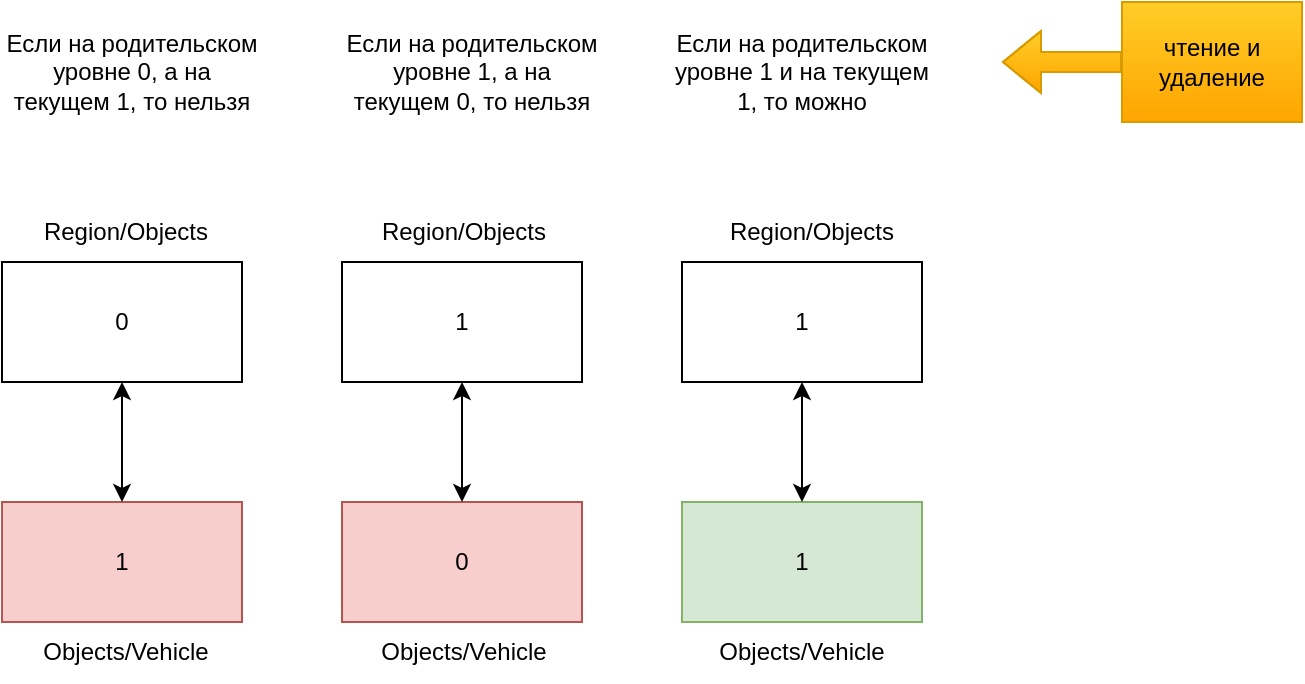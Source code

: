 <mxfile version="24.0.7" type="github">
  <diagram name="Страница — 1" id="iKRGOs-kZH4LMtyvEoL7">
    <mxGraphModel dx="1195" dy="653" grid="1" gridSize="10" guides="1" tooltips="1" connect="1" arrows="1" fold="1" page="1" pageScale="1" pageWidth="827" pageHeight="1169" math="0" shadow="0">
      <root>
        <mxCell id="0" />
        <mxCell id="1" parent="0" />
        <mxCell id="6E6YvKyOXuB3MpSZR_gs-1" value="0" style="rounded=0;whiteSpace=wrap;html=1;" vertex="1" parent="1">
          <mxGeometry x="110" y="170" width="120" height="60" as="geometry" />
        </mxCell>
        <mxCell id="6E6YvKyOXuB3MpSZR_gs-2" value="1" style="rounded=0;whiteSpace=wrap;html=1;fillColor=#f8cecc;strokeColor=#b85450;" vertex="1" parent="1">
          <mxGeometry x="110" y="290" width="120" height="60" as="geometry" />
        </mxCell>
        <mxCell id="6E6YvKyOXuB3MpSZR_gs-3" value="" style="endArrow=classic;startArrow=classic;html=1;rounded=0;entryX=0.5;entryY=1;entryDx=0;entryDy=0;" edge="1" parent="1" source="6E6YvKyOXuB3MpSZR_gs-2" target="6E6YvKyOXuB3MpSZR_gs-1">
          <mxGeometry width="50" height="50" relative="1" as="geometry">
            <mxPoint x="440" y="420" as="sourcePoint" />
            <mxPoint x="490" y="370" as="targetPoint" />
          </mxGeometry>
        </mxCell>
        <mxCell id="6E6YvKyOXuB3MpSZR_gs-6" value="1" style="rounded=0;whiteSpace=wrap;html=1;" vertex="1" parent="1">
          <mxGeometry x="280" y="170" width="120" height="60" as="geometry" />
        </mxCell>
        <mxCell id="6E6YvKyOXuB3MpSZR_gs-7" value="0" style="rounded=0;whiteSpace=wrap;html=1;fillColor=#f8cecc;strokeColor=#b85450;" vertex="1" parent="1">
          <mxGeometry x="280" y="290" width="120" height="60" as="geometry" />
        </mxCell>
        <mxCell id="6E6YvKyOXuB3MpSZR_gs-8" value="" style="endArrow=classic;startArrow=classic;html=1;rounded=0;entryX=0.5;entryY=1;entryDx=0;entryDy=0;" edge="1" source="6E6YvKyOXuB3MpSZR_gs-7" target="6E6YvKyOXuB3MpSZR_gs-6" parent="1">
          <mxGeometry width="50" height="50" relative="1" as="geometry">
            <mxPoint x="610" y="420" as="sourcePoint" />
            <mxPoint x="660" y="370" as="targetPoint" />
          </mxGeometry>
        </mxCell>
        <mxCell id="6E6YvKyOXuB3MpSZR_gs-9" value="1" style="rounded=0;whiteSpace=wrap;html=1;" vertex="1" parent="1">
          <mxGeometry x="450" y="170" width="120" height="60" as="geometry" />
        </mxCell>
        <mxCell id="6E6YvKyOXuB3MpSZR_gs-10" value="1" style="rounded=0;whiteSpace=wrap;html=1;fillColor=#d5e8d4;strokeColor=#82b366;" vertex="1" parent="1">
          <mxGeometry x="450" y="290" width="120" height="60" as="geometry" />
        </mxCell>
        <mxCell id="6E6YvKyOXuB3MpSZR_gs-11" value="" style="endArrow=classic;startArrow=classic;html=1;rounded=0;entryX=0.5;entryY=1;entryDx=0;entryDy=0;" edge="1" source="6E6YvKyOXuB3MpSZR_gs-10" target="6E6YvKyOXuB3MpSZR_gs-9" parent="1">
          <mxGeometry width="50" height="50" relative="1" as="geometry">
            <mxPoint x="780" y="420" as="sourcePoint" />
            <mxPoint x="830" y="370" as="targetPoint" />
          </mxGeometry>
        </mxCell>
        <mxCell id="6E6YvKyOXuB3MpSZR_gs-26" value="чтение и удаление" style="rounded=0;whiteSpace=wrap;html=1;align=center;fillColor=#ffcd28;strokeColor=#d79b00;gradientColor=#ffa500;" vertex="1" parent="1">
          <mxGeometry x="670" y="40" width="90" height="60" as="geometry" />
        </mxCell>
        <mxCell id="6E6YvKyOXuB3MpSZR_gs-27" value="" style="shape=flexArrow;endArrow=classic;html=1;rounded=0;exitX=0;exitY=0.5;exitDx=0;exitDy=0;fillColor=#ffcd28;gradientColor=#ffa500;strokeColor=#d79b00;" edge="1" parent="1" source="6E6YvKyOXuB3MpSZR_gs-26">
          <mxGeometry width="50" height="50" relative="1" as="geometry">
            <mxPoint x="410" y="240" as="sourcePoint" />
            <mxPoint x="610" y="70" as="targetPoint" />
            <Array as="points">
              <mxPoint x="630" y="70" />
            </Array>
          </mxGeometry>
        </mxCell>
        <mxCell id="6E6YvKyOXuB3MpSZR_gs-28" value="Если на родительском уровне 0, а на текущем 1, то нельзя" style="text;html=1;align=center;verticalAlign=middle;whiteSpace=wrap;rounded=0;" vertex="1" parent="1">
          <mxGeometry x="110" y="60" width="130" height="30" as="geometry" />
        </mxCell>
        <mxCell id="6E6YvKyOXuB3MpSZR_gs-29" value="Если на родительском уровне 1, а на текущем 0, то нельзя" style="text;html=1;align=center;verticalAlign=middle;whiteSpace=wrap;rounded=0;" vertex="1" parent="1">
          <mxGeometry x="280" y="60" width="130" height="30" as="geometry" />
        </mxCell>
        <mxCell id="6E6YvKyOXuB3MpSZR_gs-30" value="Если на родительском уровне 1 и на текущем 1, то можно" style="text;html=1;align=center;verticalAlign=middle;whiteSpace=wrap;rounded=0;" vertex="1" parent="1">
          <mxGeometry x="445" y="60" width="130" height="30" as="geometry" />
        </mxCell>
        <mxCell id="6E6YvKyOXuB3MpSZR_gs-31" value="Region/Objects" style="text;html=1;align=center;verticalAlign=middle;whiteSpace=wrap;rounded=0;" vertex="1" parent="1">
          <mxGeometry x="460" y="140" width="110" height="30" as="geometry" />
        </mxCell>
        <mxCell id="6E6YvKyOXuB3MpSZR_gs-32" value="Region/Objects" style="text;html=1;align=center;verticalAlign=middle;whiteSpace=wrap;rounded=0;" vertex="1" parent="1">
          <mxGeometry x="286" y="140" width="110" height="30" as="geometry" />
        </mxCell>
        <mxCell id="6E6YvKyOXuB3MpSZR_gs-33" value="Region/Objects" style="text;html=1;align=center;verticalAlign=middle;whiteSpace=wrap;rounded=0;" vertex="1" parent="1">
          <mxGeometry x="117" y="140" width="110" height="30" as="geometry" />
        </mxCell>
        <mxCell id="6E6YvKyOXuB3MpSZR_gs-34" value="Objects/Vehicle" style="text;html=1;align=center;verticalAlign=middle;whiteSpace=wrap;rounded=0;" vertex="1" parent="1">
          <mxGeometry x="117" y="350" width="110" height="30" as="geometry" />
        </mxCell>
        <mxCell id="6E6YvKyOXuB3MpSZR_gs-35" value="Objects/Vehicle" style="text;html=1;align=center;verticalAlign=middle;whiteSpace=wrap;rounded=0;" vertex="1" parent="1">
          <mxGeometry x="286" y="350" width="110" height="30" as="geometry" />
        </mxCell>
        <mxCell id="6E6YvKyOXuB3MpSZR_gs-36" value="Objects/Vehicle" style="text;html=1;align=center;verticalAlign=middle;whiteSpace=wrap;rounded=0;" vertex="1" parent="1">
          <mxGeometry x="455" y="350" width="110" height="30" as="geometry" />
        </mxCell>
      </root>
    </mxGraphModel>
  </diagram>
</mxfile>
